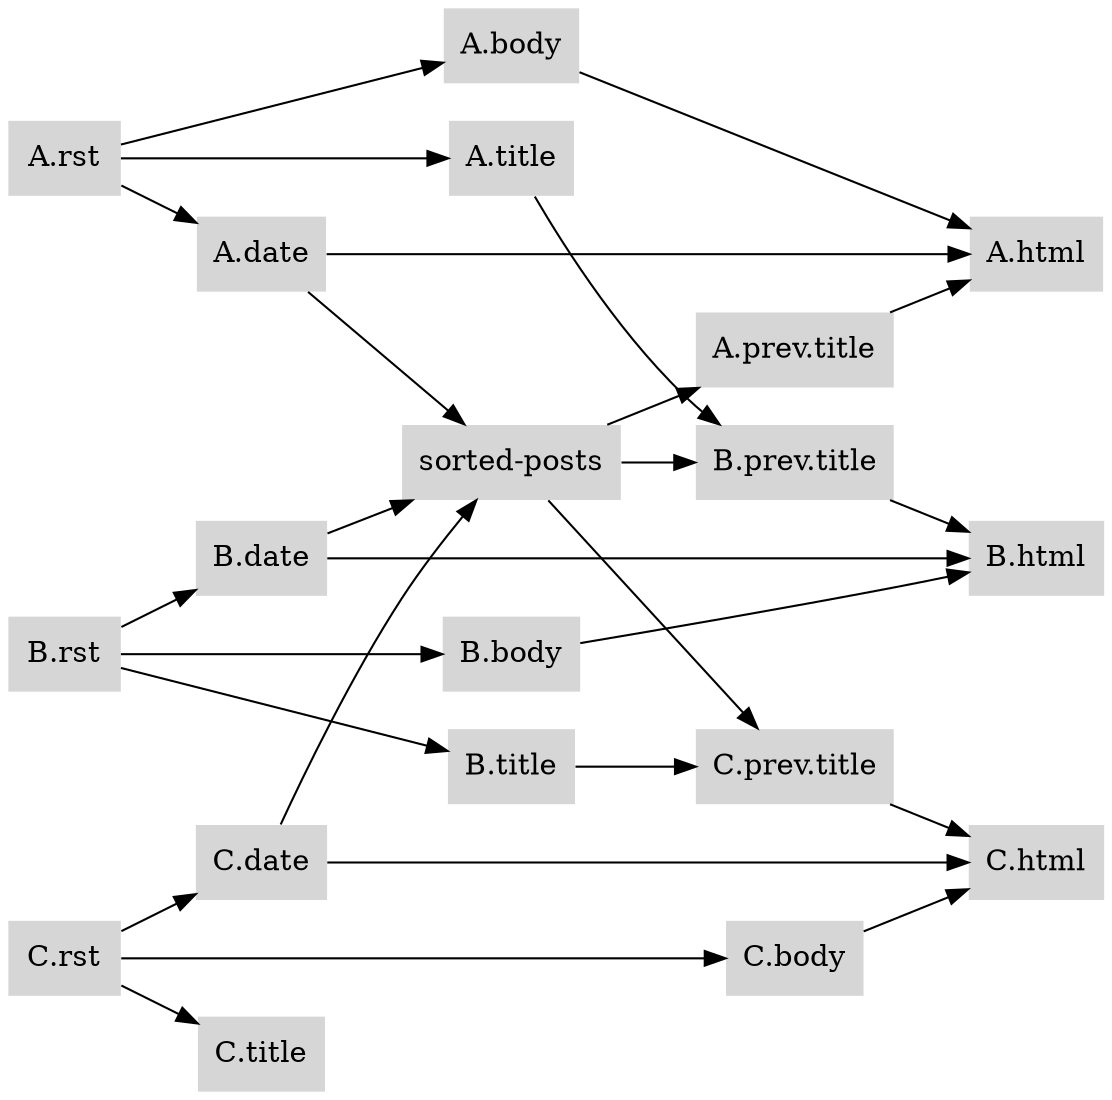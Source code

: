 digraph {
graph [rankdir=LR];
node [shape=rect penwidth=0 style=filled fillcolor="#d6d6d6"];
"A.body" -> "A.html"
"A.date" -> "A.html"
"A.date" -> "sorted-posts"
"A.prev.title" -> "A.html"
"A.rst" -> "A.body"
"A.rst" -> "A.date"
"A.rst" -> "A.title"
"A.title" -> "B.prev.title"
"B.body" -> "B.html"
"B.date" -> "B.html"
"B.date" -> "sorted-posts"
"B.prev.title" -> "B.html"
"B.rst" -> "B.body"
"B.rst" -> "B.date"
"B.rst" -> "B.title"
"B.title" -> "C.prev.title"
"C.body" -> "C.html"
"C.date" -> "C.html"
"C.date" -> "sorted-posts"
"C.prev.title" -> "C.html"
"C.rst" -> "C.body"
"C.rst" -> "C.date"
"C.rst" -> "C.title"
"sorted-posts" -> "A.prev.title"
"sorted-posts" -> "B.prev.title"
"sorted-posts" -> "C.prev.title"
}